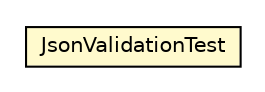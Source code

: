 #!/usr/local/bin/dot
#
# Class diagram 
# Generated by UMLGraph version R5_6-24-gf6e263 (http://www.umlgraph.org/)
#

digraph G {
	edge [fontname="Helvetica",fontsize=10,labelfontname="Helvetica",labelfontsize=10];
	node [fontname="Helvetica",fontsize=10,shape=plaintext];
	nodesep=0.25;
	ranksep=0.5;
	// net.trajano.doxdb.sample.test.JsonValidationTest
	c60 [label=<<table title="net.trajano.doxdb.sample.test.JsonValidationTest" border="0" cellborder="1" cellspacing="0" cellpadding="2" port="p" bgcolor="lemonChiffon" href="./JsonValidationTest.html">
		<tr><td><table border="0" cellspacing="0" cellpadding="1">
<tr><td align="center" balign="center"> JsonValidationTest </td></tr>
		</table></td></tr>
		</table>>, URL="./JsonValidationTest.html", fontname="Helvetica", fontcolor="black", fontsize=10.0];
}

